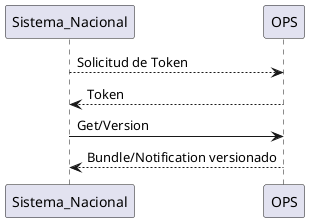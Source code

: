 @startuml
Sistema_Nacional --> OPS: Solicitud de Token
OPS --> Sistema_Nacional:  Token

Sistema_Nacional -> OPS: Get/Version
OPS --> Sistema_Nacional:  Bundle/Notification versionado
@enduml